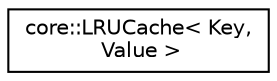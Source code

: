 digraph "Graphical Class Hierarchy"
{
 // LATEX_PDF_SIZE
  edge [fontname="Helvetica",fontsize="10",labelfontname="Helvetica",labelfontsize="10"];
  node [fontname="Helvetica",fontsize="10",shape=record];
  rankdir="LR";
  Node0 [label="core::LRUCache\< Key,\l Value \>",height=0.2,width=0.4,color="black", fillcolor="white", style="filled",URL="$classcore_1_1LRUCache.html",tooltip="Almost LRU cache implementaion."];
}
